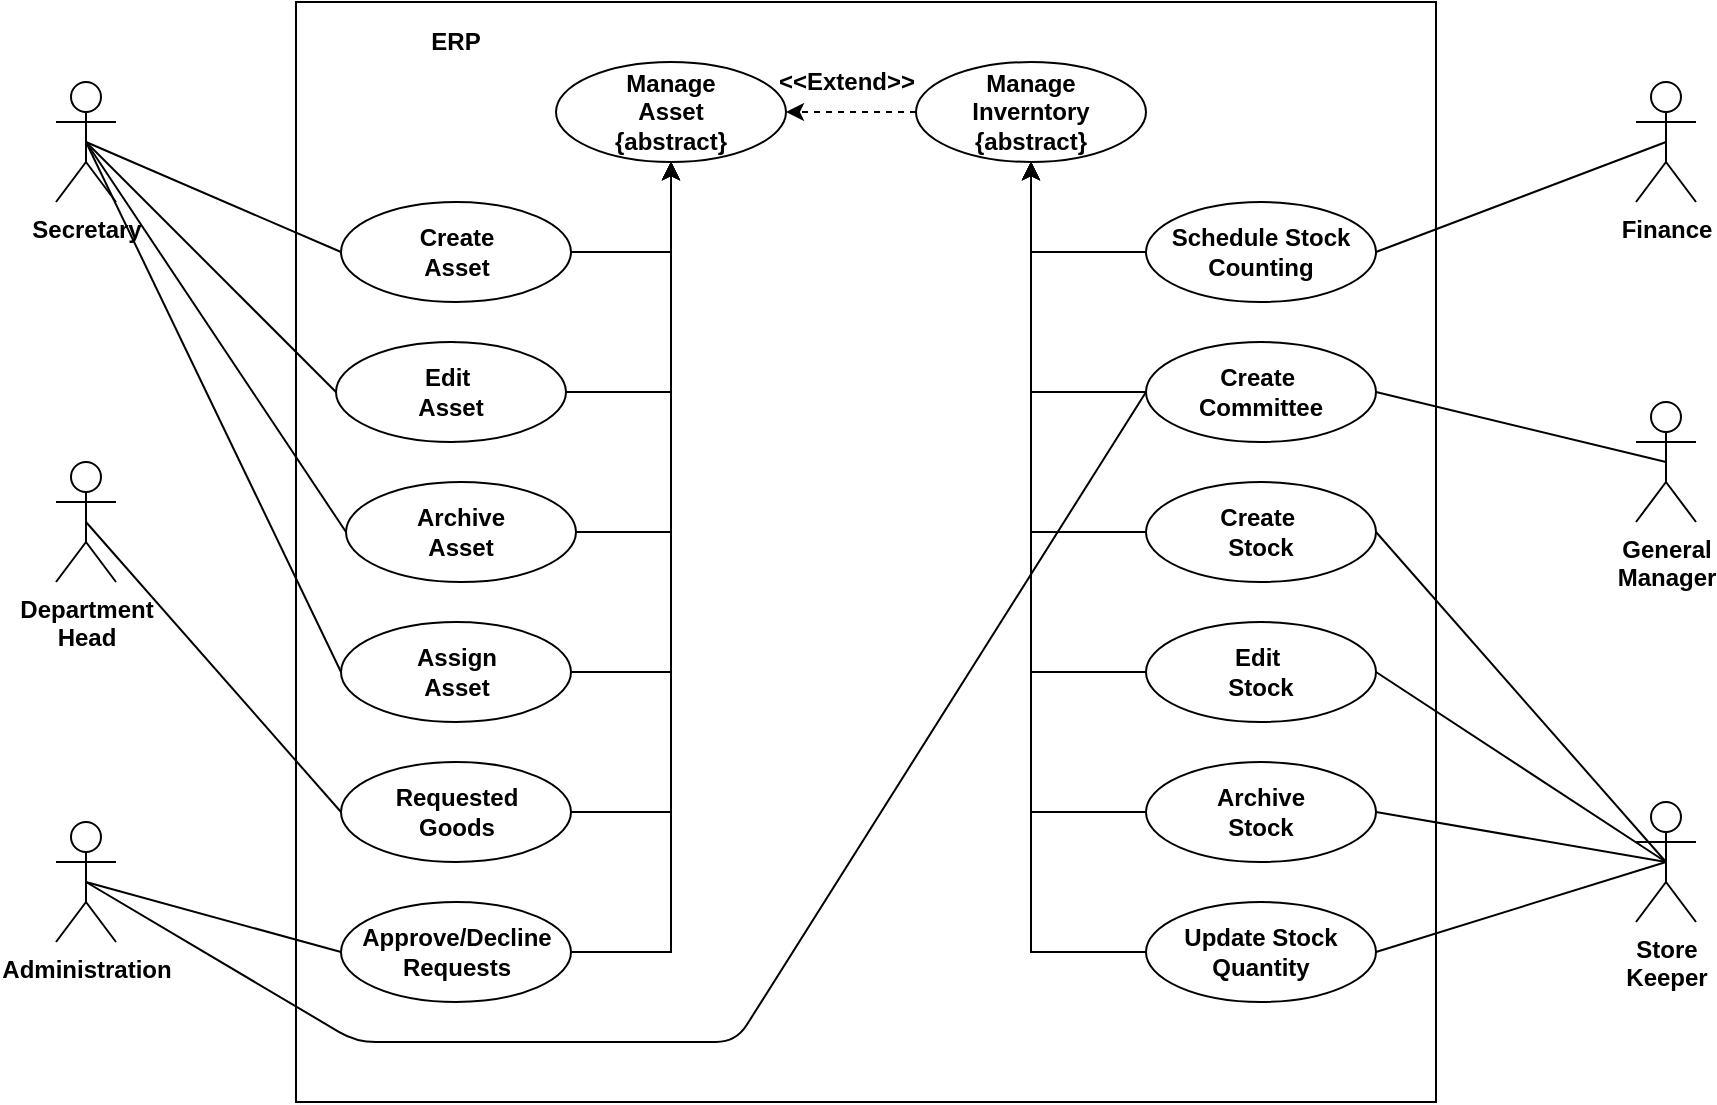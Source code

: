 <mxfile version="18.0.6" type="device"><diagram id="Oa4U6PRO1SWmUvf0tE4F" name="Page-1"><mxGraphModel dx="1422" dy="998" grid="1" gridSize="10" guides="1" tooltips="1" connect="1" arrows="1" fold="1" page="1" pageScale="1" pageWidth="850" pageHeight="1100" math="0" shadow="0"><root><mxCell id="0"/><mxCell id="1" parent="0"/><mxCell id="CSDpZ6ZEkEcXSfCnLmUc-2" value="" style="rounded=0;whiteSpace=wrap;html=1;" parent="1" vertex="1"><mxGeometry x="690" y="120" width="570" height="550" as="geometry"/></mxCell><mxCell id="CSDpZ6ZEkEcXSfCnLmUc-3" value="ERP" style="text;html=1;strokeColor=none;fillColor=none;align=center;verticalAlign=middle;whiteSpace=wrap;rounded=0;fontStyle=1" parent="1" vertex="1"><mxGeometry x="710" y="130" width="120" height="20" as="geometry"/></mxCell><mxCell id="CSDpZ6ZEkEcXSfCnLmUc-4" value="Manage&lt;br&gt;Asset&lt;br&gt;{abstract}" style="ellipse;whiteSpace=wrap;html=1;fontStyle=1;align=center;horizontal=1;labelBackgroundColor=none;labelBorderColor=none;shadow=0;" parent="1" vertex="1"><mxGeometry x="820" y="150" width="115" height="50" as="geometry"/></mxCell><mxCell id="CSDpZ6ZEkEcXSfCnLmUc-5" style="edgeStyle=orthogonalEdgeStyle;rounded=0;orthogonalLoop=1;jettySize=auto;html=1;exitX=1;exitY=0.5;exitDx=0;exitDy=0;entryX=0.5;entryY=1;entryDx=0;entryDy=0;" parent="1" source="CSDpZ6ZEkEcXSfCnLmUc-6" target="CSDpZ6ZEkEcXSfCnLmUc-4" edge="1"><mxGeometry relative="1" as="geometry"/></mxCell><mxCell id="CSDpZ6ZEkEcXSfCnLmUc-6" value="Create&lt;br&gt;Asset" style="ellipse;whiteSpace=wrap;html=1;fontStyle=1;align=center;horizontal=1;labelBackgroundColor=none;labelBorderColor=none;shadow=0;" parent="1" vertex="1"><mxGeometry x="712.5" y="220" width="115" height="50" as="geometry"/></mxCell><mxCell id="CSDpZ6ZEkEcXSfCnLmUc-7" style="edgeStyle=orthogonalEdgeStyle;rounded=0;orthogonalLoop=1;jettySize=auto;html=1;exitX=1;exitY=0.5;exitDx=0;exitDy=0;entryX=0.5;entryY=1;entryDx=0;entryDy=0;" parent="1" source="CSDpZ6ZEkEcXSfCnLmUc-8" target="CSDpZ6ZEkEcXSfCnLmUc-4" edge="1"><mxGeometry relative="1" as="geometry"/></mxCell><mxCell id="CSDpZ6ZEkEcXSfCnLmUc-8" value="Edit&amp;nbsp;&lt;br&gt;Asset" style="ellipse;whiteSpace=wrap;html=1;fontStyle=1;align=center;horizontal=1;labelBackgroundColor=none;labelBorderColor=none;shadow=0;" parent="1" vertex="1"><mxGeometry x="710" y="290" width="115" height="50" as="geometry"/></mxCell><mxCell id="CSDpZ6ZEkEcXSfCnLmUc-9" value="" style="endArrow=none;html=1;entryX=0;entryY=0.5;entryDx=0;entryDy=0;exitX=0.5;exitY=0.5;exitDx=0;exitDy=0;exitPerimeter=0;" parent="1" source="CSDpZ6ZEkEcXSfCnLmUc-12" target="CSDpZ6ZEkEcXSfCnLmUc-6" edge="1"><mxGeometry width="50" height="50" relative="1" as="geometry"><mxPoint x="590" y="320" as="sourcePoint"/><mxPoint x="630" y="530" as="targetPoint"/></mxGeometry></mxCell><mxCell id="CSDpZ6ZEkEcXSfCnLmUc-12" value="Secretary" style="shape=umlActor;verticalLabelPosition=bottom;labelBackgroundColor=#ffffff;verticalAlign=top;html=1;outlineConnect=0;fontStyle=1" parent="1" vertex="1"><mxGeometry x="570" y="160" width="30" height="60" as="geometry"/></mxCell><mxCell id="CSDpZ6ZEkEcXSfCnLmUc-13" style="edgeStyle=none;orthogonalLoop=1;jettySize=auto;html=1;exitX=0.5;exitY=0.5;exitDx=0;exitDy=0;exitPerimeter=0;entryX=0;entryY=0.5;entryDx=0;entryDy=0;endArrow=none;" parent="1" source="CSDpZ6ZEkEcXSfCnLmUc-12" target="CSDpZ6ZEkEcXSfCnLmUc-8" edge="1"><mxGeometry relative="1" as="geometry"><mxPoint x="605" y="370" as="sourcePoint"/><mxPoint x="712.5" y="385" as="targetPoint"/></mxGeometry></mxCell><mxCell id="CSDpZ6ZEkEcXSfCnLmUc-14" style="edgeStyle=none;orthogonalLoop=1;jettySize=auto;html=1;exitX=0.5;exitY=0.5;exitDx=0;exitDy=0;exitPerimeter=0;entryX=0;entryY=0.5;entryDx=0;entryDy=0;endArrow=none;" parent="1" source="CSDpZ6ZEkEcXSfCnLmUc-12" target="CSDpZ6ZEkEcXSfCnLmUc-15" edge="1"><mxGeometry relative="1" as="geometry"><mxPoint x="615" y="540" as="sourcePoint"/><mxPoint x="715" y="455" as="targetPoint"/></mxGeometry></mxCell><mxCell id="UqY7e99qORWrED8ldTpw-4" style="edgeStyle=orthogonalEdgeStyle;rounded=0;orthogonalLoop=1;jettySize=auto;html=1;exitX=1;exitY=0.5;exitDx=0;exitDy=0;entryX=0.5;entryY=1;entryDx=0;entryDy=0;" edge="1" parent="1" source="CSDpZ6ZEkEcXSfCnLmUc-15" target="CSDpZ6ZEkEcXSfCnLmUc-4"><mxGeometry relative="1" as="geometry"/></mxCell><mxCell id="CSDpZ6ZEkEcXSfCnLmUc-15" value="Archive&lt;br&gt;Asset" style="ellipse;whiteSpace=wrap;html=1;fontStyle=1;align=center;horizontal=1;labelBackgroundColor=none;labelBorderColor=none;shadow=0;" parent="1" vertex="1"><mxGeometry x="715" y="360" width="115" height="50" as="geometry"/></mxCell><mxCell id="UqY7e99qORWrED8ldTpw-5" style="edgeStyle=orthogonalEdgeStyle;rounded=0;orthogonalLoop=1;jettySize=auto;html=1;exitX=1;exitY=0.5;exitDx=0;exitDy=0;entryX=0.5;entryY=1;entryDx=0;entryDy=0;" edge="1" parent="1" source="CSDpZ6ZEkEcXSfCnLmUc-16" target="CSDpZ6ZEkEcXSfCnLmUc-4"><mxGeometry relative="1" as="geometry"><mxPoint x="1300" y="360" as="targetPoint"/></mxGeometry></mxCell><mxCell id="CSDpZ6ZEkEcXSfCnLmUc-16" value="Assign&lt;br&gt;Asset" style="ellipse;whiteSpace=wrap;html=1;fontStyle=1;align=center;horizontal=1;labelBackgroundColor=none;labelBorderColor=none;shadow=0;" parent="1" vertex="1"><mxGeometry x="712.5" y="430" width="115" height="50" as="geometry"/></mxCell><mxCell id="CSDpZ6ZEkEcXSfCnLmUc-17" style="edgeStyle=none;orthogonalLoop=1;jettySize=auto;html=1;exitX=0.5;exitY=0.5;exitDx=0;exitDy=0;exitPerimeter=0;entryX=0;entryY=0.5;entryDx=0;entryDy=0;endArrow=none;" parent="1" source="CSDpZ6ZEkEcXSfCnLmUc-12" target="CSDpZ6ZEkEcXSfCnLmUc-16" edge="1"><mxGeometry relative="1" as="geometry"><mxPoint x="595" y="325" as="sourcePoint"/><mxPoint x="725" y="395" as="targetPoint"/></mxGeometry></mxCell><mxCell id="TAlCSD-nU2B02lFusgGq-2" value="Department&lt;br&gt;Head" style="shape=umlActor;verticalLabelPosition=bottom;labelBackgroundColor=#ffffff;verticalAlign=top;html=1;outlineConnect=0;fontStyle=1" parent="1" vertex="1"><mxGeometry x="570" y="350" width="30" height="60" as="geometry"/></mxCell><mxCell id="TAlCSD-nU2B02lFusgGq-5" style="edgeStyle=orthogonalEdgeStyle;rounded=0;orthogonalLoop=1;jettySize=auto;html=1;exitX=1;exitY=0.5;exitDx=0;exitDy=0;entryX=0.5;entryY=1;entryDx=0;entryDy=0;" parent="1" source="TAlCSD-nU2B02lFusgGq-3" target="CSDpZ6ZEkEcXSfCnLmUc-4" edge="1"><mxGeometry relative="1" as="geometry"/></mxCell><mxCell id="TAlCSD-nU2B02lFusgGq-3" value="Requested&lt;br&gt;Goods" style="ellipse;whiteSpace=wrap;html=1;fontStyle=1;align=center;horizontal=1;labelBackgroundColor=none;labelBorderColor=none;shadow=0;" parent="1" vertex="1"><mxGeometry x="712.5" y="500" width="115" height="50" as="geometry"/></mxCell><mxCell id="TAlCSD-nU2B02lFusgGq-4" style="edgeStyle=none;orthogonalLoop=1;jettySize=auto;html=1;exitX=0.5;exitY=0.5;exitDx=0;exitDy=0;exitPerimeter=0;entryX=0;entryY=0.5;entryDx=0;entryDy=0;endArrow=none;" parent="1" source="TAlCSD-nU2B02lFusgGq-2" target="TAlCSD-nU2B02lFusgGq-3" edge="1"><mxGeometry relative="1" as="geometry"><mxPoint x="595" y="325" as="sourcePoint"/><mxPoint x="722.5" y="465" as="targetPoint"/></mxGeometry></mxCell><mxCell id="TAlCSD-nU2B02lFusgGq-6" value="Administration" style="shape=umlActor;verticalLabelPosition=bottom;labelBackgroundColor=#ffffff;verticalAlign=top;html=1;outlineConnect=0;fontStyle=1" parent="1" vertex="1"><mxGeometry x="570" y="530" width="30" height="60" as="geometry"/></mxCell><mxCell id="TAlCSD-nU2B02lFusgGq-9" style="edgeStyle=orthogonalEdgeStyle;rounded=0;orthogonalLoop=1;jettySize=auto;html=1;exitX=1;exitY=0.5;exitDx=0;exitDy=0;entryX=0.5;entryY=1;entryDx=0;entryDy=0;" parent="1" source="TAlCSD-nU2B02lFusgGq-7" target="CSDpZ6ZEkEcXSfCnLmUc-4" edge="1"><mxGeometry relative="1" as="geometry"/></mxCell><mxCell id="TAlCSD-nU2B02lFusgGq-7" value="Approve/Decline&lt;br&gt;Requests" style="ellipse;whiteSpace=wrap;html=1;fontStyle=1;align=center;horizontal=1;labelBackgroundColor=none;labelBorderColor=none;shadow=0;" parent="1" vertex="1"><mxGeometry x="712.5" y="570" width="115" height="50" as="geometry"/></mxCell><mxCell id="TAlCSD-nU2B02lFusgGq-8" style="edgeStyle=none;orthogonalLoop=1;jettySize=auto;html=1;exitX=0.5;exitY=0.5;exitDx=0;exitDy=0;exitPerimeter=0;entryX=0;entryY=0.5;entryDx=0;entryDy=0;endArrow=none;" parent="1" source="TAlCSD-nU2B02lFusgGq-6" target="TAlCSD-nU2B02lFusgGq-7" edge="1"><mxGeometry relative="1" as="geometry"><mxPoint x="595" y="390" as="sourcePoint"/><mxPoint x="722.5" y="535" as="targetPoint"/></mxGeometry></mxCell><mxCell id="UqY7e99qORWrED8ldTpw-1" value="Manage&lt;br&gt;Inverntory&lt;br&gt;{abstract}" style="ellipse;whiteSpace=wrap;html=1;fontStyle=1;align=center;horizontal=1;labelBackgroundColor=none;labelBorderColor=none;shadow=0;" vertex="1" parent="1"><mxGeometry x="1000" y="150" width="115" height="50" as="geometry"/></mxCell><mxCell id="UqY7e99qORWrED8ldTpw-2" value="&amp;lt;&amp;lt;Extend&amp;gt;&amp;gt;" style="html=1;verticalAlign=middle;fontSize=12;fontStyle=1;fillColor=#ffffff;labelBackgroundColor=none;labelBorderColor=none;exitX=0;exitY=0.5;exitDx=0;exitDy=0;dashed=1;entryX=1;entryY=0.5;entryDx=0;entryDy=0;" edge="1" parent="1" target="CSDpZ6ZEkEcXSfCnLmUc-4" source="UqY7e99qORWrED8ldTpw-1"><mxGeometry x="0.091" y="-15" relative="1" as="geometry"><mxPoint x="320" y="535" as="sourcePoint"/><mxPoint x="255" y="400" as="targetPoint"/><Array as="points"/><mxPoint as="offset"/></mxGeometry></mxCell><mxCell id="UqY7e99qORWrED8ldTpw-6" style="edgeStyle=orthogonalEdgeStyle;rounded=0;orthogonalLoop=1;jettySize=auto;html=1;exitX=0;exitY=0.5;exitDx=0;exitDy=0;entryX=0.5;entryY=1;entryDx=0;entryDy=0;" edge="1" parent="1" source="UqY7e99qORWrED8ldTpw-3" target="UqY7e99qORWrED8ldTpw-1"><mxGeometry relative="1" as="geometry"><mxPoint x="1350" y="160" as="targetPoint"/><Array as="points"><mxPoint x="1058" y="245"/></Array></mxGeometry></mxCell><mxCell id="UqY7e99qORWrED8ldTpw-3" value="Schedule Stock&lt;br&gt;Counting" style="ellipse;whiteSpace=wrap;html=1;fontStyle=1;align=center;horizontal=1;labelBackgroundColor=none;labelBorderColor=none;shadow=0;" vertex="1" parent="1"><mxGeometry x="1115" y="220" width="115" height="50" as="geometry"/></mxCell><mxCell id="UqY7e99qORWrED8ldTpw-7" value="Finance" style="shape=umlActor;verticalLabelPosition=bottom;labelBackgroundColor=#ffffff;verticalAlign=top;html=1;outlineConnect=0;fontStyle=1" vertex="1" parent="1"><mxGeometry x="1360" y="160" width="30" height="60" as="geometry"/></mxCell><mxCell id="UqY7e99qORWrED8ldTpw-8" value="" style="endArrow=none;html=1;entryX=0.5;entryY=0.5;entryDx=0;entryDy=0;exitX=1;exitY=0.5;exitDx=0;exitDy=0;entryPerimeter=0;" edge="1" parent="1" source="UqY7e99qORWrED8ldTpw-3" target="UqY7e99qORWrED8ldTpw-7"><mxGeometry width="50" height="50" relative="1" as="geometry"><mxPoint x="595" y="200" as="sourcePoint"/><mxPoint x="722.5" y="255" as="targetPoint"/></mxGeometry></mxCell><mxCell id="UqY7e99qORWrED8ldTpw-9" value="General&lt;br&gt;Manager" style="shape=umlActor;verticalLabelPosition=bottom;labelBackgroundColor=#ffffff;verticalAlign=top;html=1;outlineConnect=0;fontStyle=1" vertex="1" parent="1"><mxGeometry x="1360" y="320" width="30" height="60" as="geometry"/></mxCell><mxCell id="UqY7e99qORWrED8ldTpw-16" style="edgeStyle=orthogonalEdgeStyle;rounded=0;orthogonalLoop=1;jettySize=auto;html=1;exitX=0;exitY=0.5;exitDx=0;exitDy=0;entryX=0.5;entryY=1;entryDx=0;entryDy=0;" edge="1" parent="1" source="UqY7e99qORWrED8ldTpw-10" target="UqY7e99qORWrED8ldTpw-1"><mxGeometry relative="1" as="geometry"/></mxCell><mxCell id="UqY7e99qORWrED8ldTpw-10" value="Create&amp;nbsp;&lt;br&gt;Committee" style="ellipse;whiteSpace=wrap;html=1;fontStyle=1;align=center;horizontal=1;labelBackgroundColor=none;labelBorderColor=none;shadow=0;" vertex="1" parent="1"><mxGeometry x="1115" y="290" width="115" height="50" as="geometry"/></mxCell><mxCell id="UqY7e99qORWrED8ldTpw-11" value="Store &lt;br&gt;Keeper" style="shape=umlActor;verticalLabelPosition=bottom;labelBackgroundColor=#ffffff;verticalAlign=top;html=1;outlineConnect=0;fontStyle=1" vertex="1" parent="1"><mxGeometry x="1360" y="520" width="30" height="60" as="geometry"/></mxCell><mxCell id="UqY7e99qORWrED8ldTpw-18" style="edgeStyle=orthogonalEdgeStyle;rounded=0;orthogonalLoop=1;jettySize=auto;html=1;exitX=0;exitY=0.5;exitDx=0;exitDy=0;entryX=0.5;entryY=1;entryDx=0;entryDy=0;" edge="1" parent="1" source="UqY7e99qORWrED8ldTpw-12" target="UqY7e99qORWrED8ldTpw-1"><mxGeometry relative="1" as="geometry"/></mxCell><mxCell id="UqY7e99qORWrED8ldTpw-12" value="Create&amp;nbsp;&lt;br&gt;Stock" style="ellipse;whiteSpace=wrap;html=1;fontStyle=1;align=center;horizontal=1;labelBackgroundColor=none;labelBorderColor=none;shadow=0;" vertex="1" parent="1"><mxGeometry x="1115" y="360" width="115" height="50" as="geometry"/></mxCell><mxCell id="UqY7e99qORWrED8ldTpw-19" style="edgeStyle=orthogonalEdgeStyle;rounded=0;orthogonalLoop=1;jettySize=auto;html=1;exitX=0;exitY=0.5;exitDx=0;exitDy=0;entryX=0.5;entryY=1;entryDx=0;entryDy=0;" edge="1" parent="1" source="UqY7e99qORWrED8ldTpw-13" target="UqY7e99qORWrED8ldTpw-1"><mxGeometry relative="1" as="geometry"/></mxCell><mxCell id="UqY7e99qORWrED8ldTpw-13" value="Edit&amp;nbsp;&lt;br&gt;Stock" style="ellipse;whiteSpace=wrap;html=1;fontStyle=1;align=center;horizontal=1;labelBackgroundColor=none;labelBorderColor=none;shadow=0;" vertex="1" parent="1"><mxGeometry x="1115" y="430" width="115" height="50" as="geometry"/></mxCell><mxCell id="UqY7e99qORWrED8ldTpw-21" style="edgeStyle=orthogonalEdgeStyle;rounded=0;orthogonalLoop=1;jettySize=auto;html=1;exitX=0;exitY=0.5;exitDx=0;exitDy=0;entryX=0.5;entryY=1;entryDx=0;entryDy=0;" edge="1" parent="1" source="UqY7e99qORWrED8ldTpw-14" target="UqY7e99qORWrED8ldTpw-1"><mxGeometry relative="1" as="geometry"/></mxCell><mxCell id="UqY7e99qORWrED8ldTpw-14" value="Archive&lt;br&gt;Stock" style="ellipse;whiteSpace=wrap;html=1;fontStyle=1;align=center;horizontal=1;labelBackgroundColor=none;labelBorderColor=none;shadow=0;" vertex="1" parent="1"><mxGeometry x="1115" y="500" width="115" height="50" as="geometry"/></mxCell><mxCell id="UqY7e99qORWrED8ldTpw-24" style="edgeStyle=orthogonalEdgeStyle;rounded=0;orthogonalLoop=1;jettySize=auto;html=1;exitX=0;exitY=0.5;exitDx=0;exitDy=0;entryX=0.5;entryY=1;entryDx=0;entryDy=0;" edge="1" parent="1" source="UqY7e99qORWrED8ldTpw-15" target="UqY7e99qORWrED8ldTpw-1"><mxGeometry relative="1" as="geometry"/></mxCell><mxCell id="UqY7e99qORWrED8ldTpw-15" value="Update Stock&lt;br&gt;Quantity" style="ellipse;whiteSpace=wrap;html=1;fontStyle=1;align=center;horizontal=1;labelBackgroundColor=none;labelBorderColor=none;shadow=0;" vertex="1" parent="1"><mxGeometry x="1115" y="570" width="115" height="50" as="geometry"/></mxCell><mxCell id="UqY7e99qORWrED8ldTpw-25" style="edgeStyle=none;orthogonalLoop=1;jettySize=auto;html=1;exitX=0.5;exitY=0.5;exitDx=0;exitDy=0;exitPerimeter=0;entryX=1;entryY=0.5;entryDx=0;entryDy=0;endArrow=none;" edge="1" parent="1" source="UqY7e99qORWrED8ldTpw-11" target="UqY7e99qORWrED8ldTpw-15"><mxGeometry relative="1" as="geometry"><mxPoint x="595" y="570" as="sourcePoint"/><mxPoint x="722.5" y="605" as="targetPoint"/></mxGeometry></mxCell><mxCell id="UqY7e99qORWrED8ldTpw-26" style="edgeStyle=none;orthogonalLoop=1;jettySize=auto;html=1;exitX=0.5;exitY=0.5;exitDx=0;exitDy=0;exitPerimeter=0;entryX=1;entryY=0.5;entryDx=0;entryDy=0;endArrow=none;" edge="1" parent="1" source="UqY7e99qORWrED8ldTpw-11" target="UqY7e99qORWrED8ldTpw-14"><mxGeometry relative="1" as="geometry"><mxPoint x="1385" y="560" as="sourcePoint"/><mxPoint x="1240" y="605" as="targetPoint"/></mxGeometry></mxCell><mxCell id="UqY7e99qORWrED8ldTpw-27" style="edgeStyle=none;orthogonalLoop=1;jettySize=auto;html=1;exitX=0.5;exitY=0.5;exitDx=0;exitDy=0;exitPerimeter=0;entryX=1;entryY=0.5;entryDx=0;entryDy=0;endArrow=none;" edge="1" parent="1" source="UqY7e99qORWrED8ldTpw-11" target="UqY7e99qORWrED8ldTpw-13"><mxGeometry relative="1" as="geometry"><mxPoint x="1385" y="560" as="sourcePoint"/><mxPoint x="1240" y="535" as="targetPoint"/></mxGeometry></mxCell><mxCell id="UqY7e99qORWrED8ldTpw-28" style="edgeStyle=none;orthogonalLoop=1;jettySize=auto;html=1;entryX=1;entryY=0.5;entryDx=0;entryDy=0;endArrow=none;exitX=0.5;exitY=0.5;exitDx=0;exitDy=0;exitPerimeter=0;" edge="1" parent="1" source="UqY7e99qORWrED8ldTpw-11" target="UqY7e99qORWrED8ldTpw-12"><mxGeometry relative="1" as="geometry"><mxPoint x="1470" y="540" as="sourcePoint"/><mxPoint x="1240" y="465" as="targetPoint"/></mxGeometry></mxCell><mxCell id="UqY7e99qORWrED8ldTpw-29" style="edgeStyle=none;orthogonalLoop=1;jettySize=auto;html=1;exitX=0.5;exitY=0.5;exitDx=0;exitDy=0;exitPerimeter=0;entryX=0;entryY=0.5;entryDx=0;entryDy=0;endArrow=none;" edge="1" parent="1" source="TAlCSD-nU2B02lFusgGq-6" target="UqY7e99qORWrED8ldTpw-10"><mxGeometry relative="1" as="geometry"><mxPoint x="595" y="570" as="sourcePoint"/><mxPoint x="722.5" y="605" as="targetPoint"/><Array as="points"><mxPoint x="720" y="640"/><mxPoint x="910" y="640"/></Array></mxGeometry></mxCell><mxCell id="UqY7e99qORWrED8ldTpw-30" value="" style="endArrow=none;html=1;entryX=0.5;entryY=0.5;entryDx=0;entryDy=0;exitX=1;exitY=0.5;exitDx=0;exitDy=0;entryPerimeter=0;" edge="1" parent="1" source="UqY7e99qORWrED8ldTpw-10" target="UqY7e99qORWrED8ldTpw-9"><mxGeometry width="50" height="50" relative="1" as="geometry"><mxPoint x="1240" y="255" as="sourcePoint"/><mxPoint x="1385" y="200" as="targetPoint"/></mxGeometry></mxCell></root></mxGraphModel></diagram></mxfile>